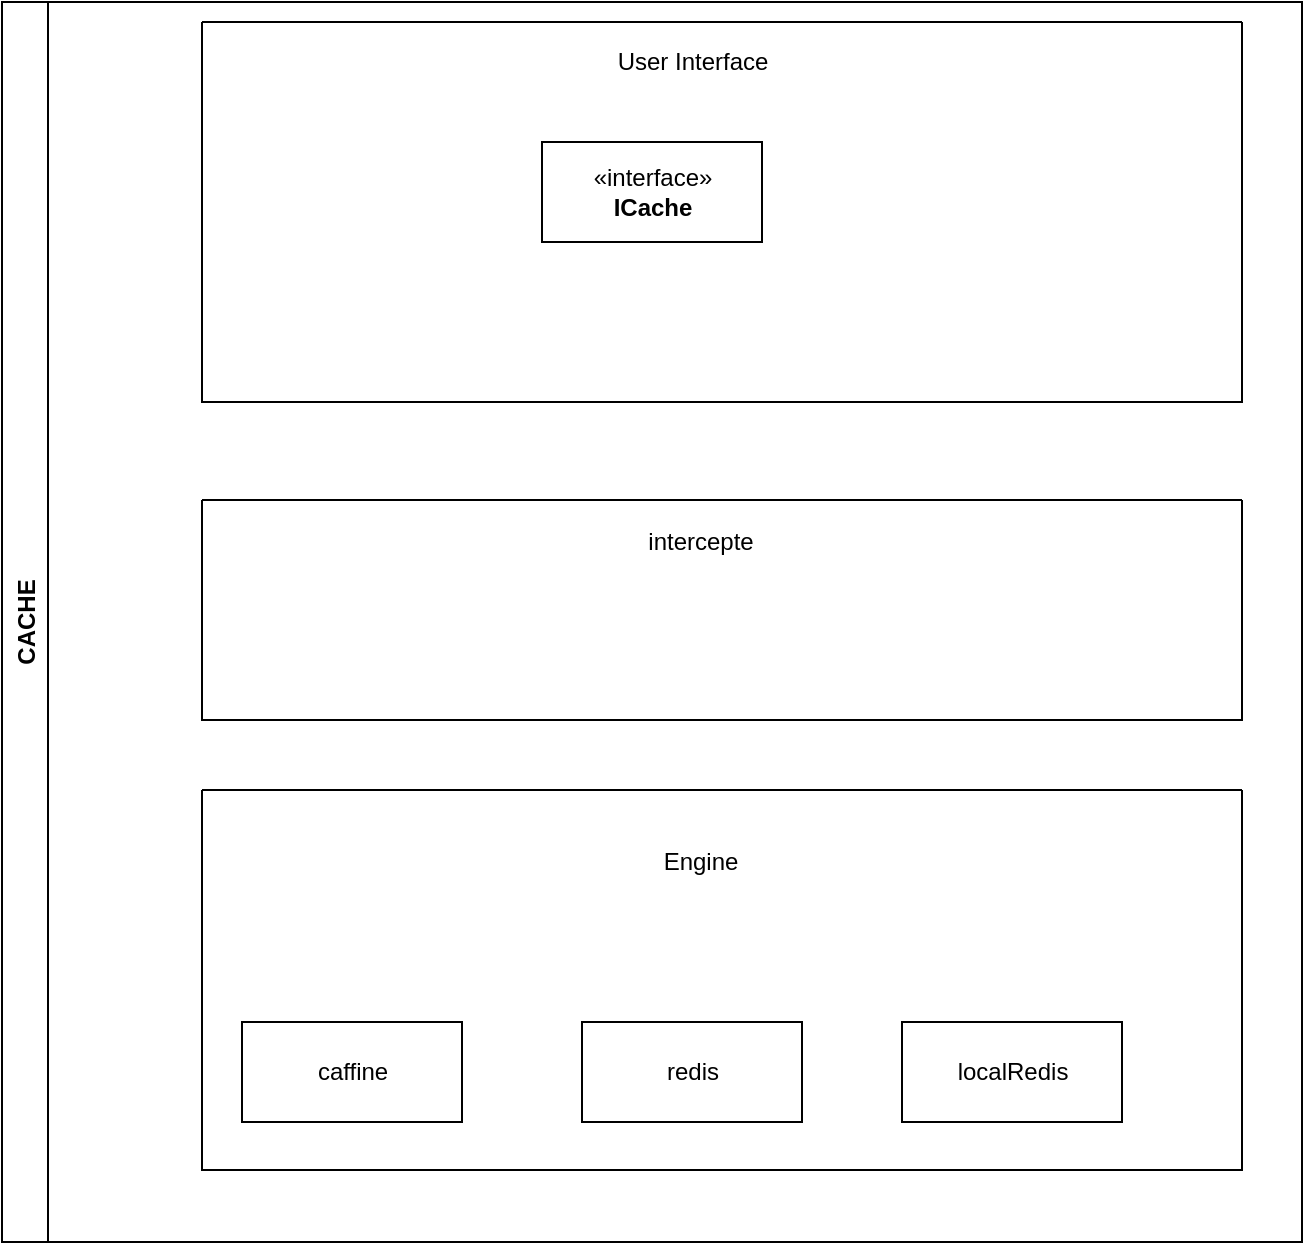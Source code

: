 <mxfile version="16.2.6" type="github">
  <diagram id="89qooSQHpIThL-K5rPMv" name="Page-1">
    <mxGraphModel dx="1374" dy="1955" grid="1" gridSize="10" guides="1" tooltips="1" connect="1" arrows="1" fold="1" page="1" pageScale="1" pageWidth="827" pageHeight="1169" math="0" shadow="0">
      <root>
        <mxCell id="0" />
        <mxCell id="1" parent="0" />
        <mxCell id="QO8CP61XxPZuNt5zvdLs-4" value="" style="swimlane;startSize=0;" parent="1" vertex="1">
          <mxGeometry x="200" y="179" width="520" height="110" as="geometry" />
        </mxCell>
        <mxCell id="QO8CP61XxPZuNt5zvdLs-8" value="" style="swimlane;startSize=0;" parent="1" vertex="1">
          <mxGeometry x="200" y="324" width="520" height="190" as="geometry" />
        </mxCell>
        <mxCell id="QO8CP61XxPZuNt5zvdLs-10" value="" style="swimlane;startSize=0;" parent="1" vertex="1">
          <mxGeometry x="200" y="-60" width="520" height="190" as="geometry" />
        </mxCell>
        <mxCell id="QO8CP61XxPZuNt5zvdLs-12" value="CACHE" style="swimlane;horizontal=0;" parent="1" vertex="1">
          <mxGeometry x="100" y="-70" width="650" height="620" as="geometry" />
        </mxCell>
        <mxCell id="QO8CP61XxPZuNt5zvdLs-11" value="User Interface" style="text;html=1;align=center;verticalAlign=middle;resizable=0;points=[];autosize=1;strokeColor=none;fillColor=none;" parent="QO8CP61XxPZuNt5zvdLs-12" vertex="1">
          <mxGeometry x="300" y="20" width="90" height="20" as="geometry" />
        </mxCell>
        <mxCell id="QO8CP61XxPZuNt5zvdLs-13" value="«interface»&lt;br&gt;&lt;b&gt;ICache&lt;/b&gt;" style="html=1;" parent="QO8CP61XxPZuNt5zvdLs-12" vertex="1">
          <mxGeometry x="270" y="70" width="110" height="50" as="geometry" />
        </mxCell>
        <mxCell id="QO8CP61XxPZuNt5zvdLs-9" value="intercepte" style="text;html=1;align=center;verticalAlign=middle;resizable=0;points=[];autosize=1;strokeColor=none;fillColor=none;" parent="QO8CP61XxPZuNt5zvdLs-12" vertex="1">
          <mxGeometry x="314" y="260" width="70" height="20" as="geometry" />
        </mxCell>
        <mxCell id="QO8CP61XxPZuNt5zvdLs-7" value="Engine" style="text;html=1;align=center;verticalAlign=middle;resizable=0;points=[];autosize=1;strokeColor=none;fillColor=none;" parent="QO8CP61XxPZuNt5zvdLs-12" vertex="1">
          <mxGeometry x="324" y="420" width="50" height="20" as="geometry" />
        </mxCell>
        <mxCell id="0G-JKFSw0Y1_WMCGRFex-1" value="caffine" style="html=1;" vertex="1" parent="QO8CP61XxPZuNt5zvdLs-12">
          <mxGeometry x="120" y="510" width="110" height="50" as="geometry" />
        </mxCell>
        <mxCell id="0G-JKFSw0Y1_WMCGRFex-2" value="redis" style="html=1;" vertex="1" parent="QO8CP61XxPZuNt5zvdLs-12">
          <mxGeometry x="290" y="510" width="110" height="50" as="geometry" />
        </mxCell>
        <mxCell id="0G-JKFSw0Y1_WMCGRFex-3" value="localRedis" style="html=1;" vertex="1" parent="QO8CP61XxPZuNt5zvdLs-12">
          <mxGeometry x="450" y="510" width="110" height="50" as="geometry" />
        </mxCell>
      </root>
    </mxGraphModel>
  </diagram>
</mxfile>
